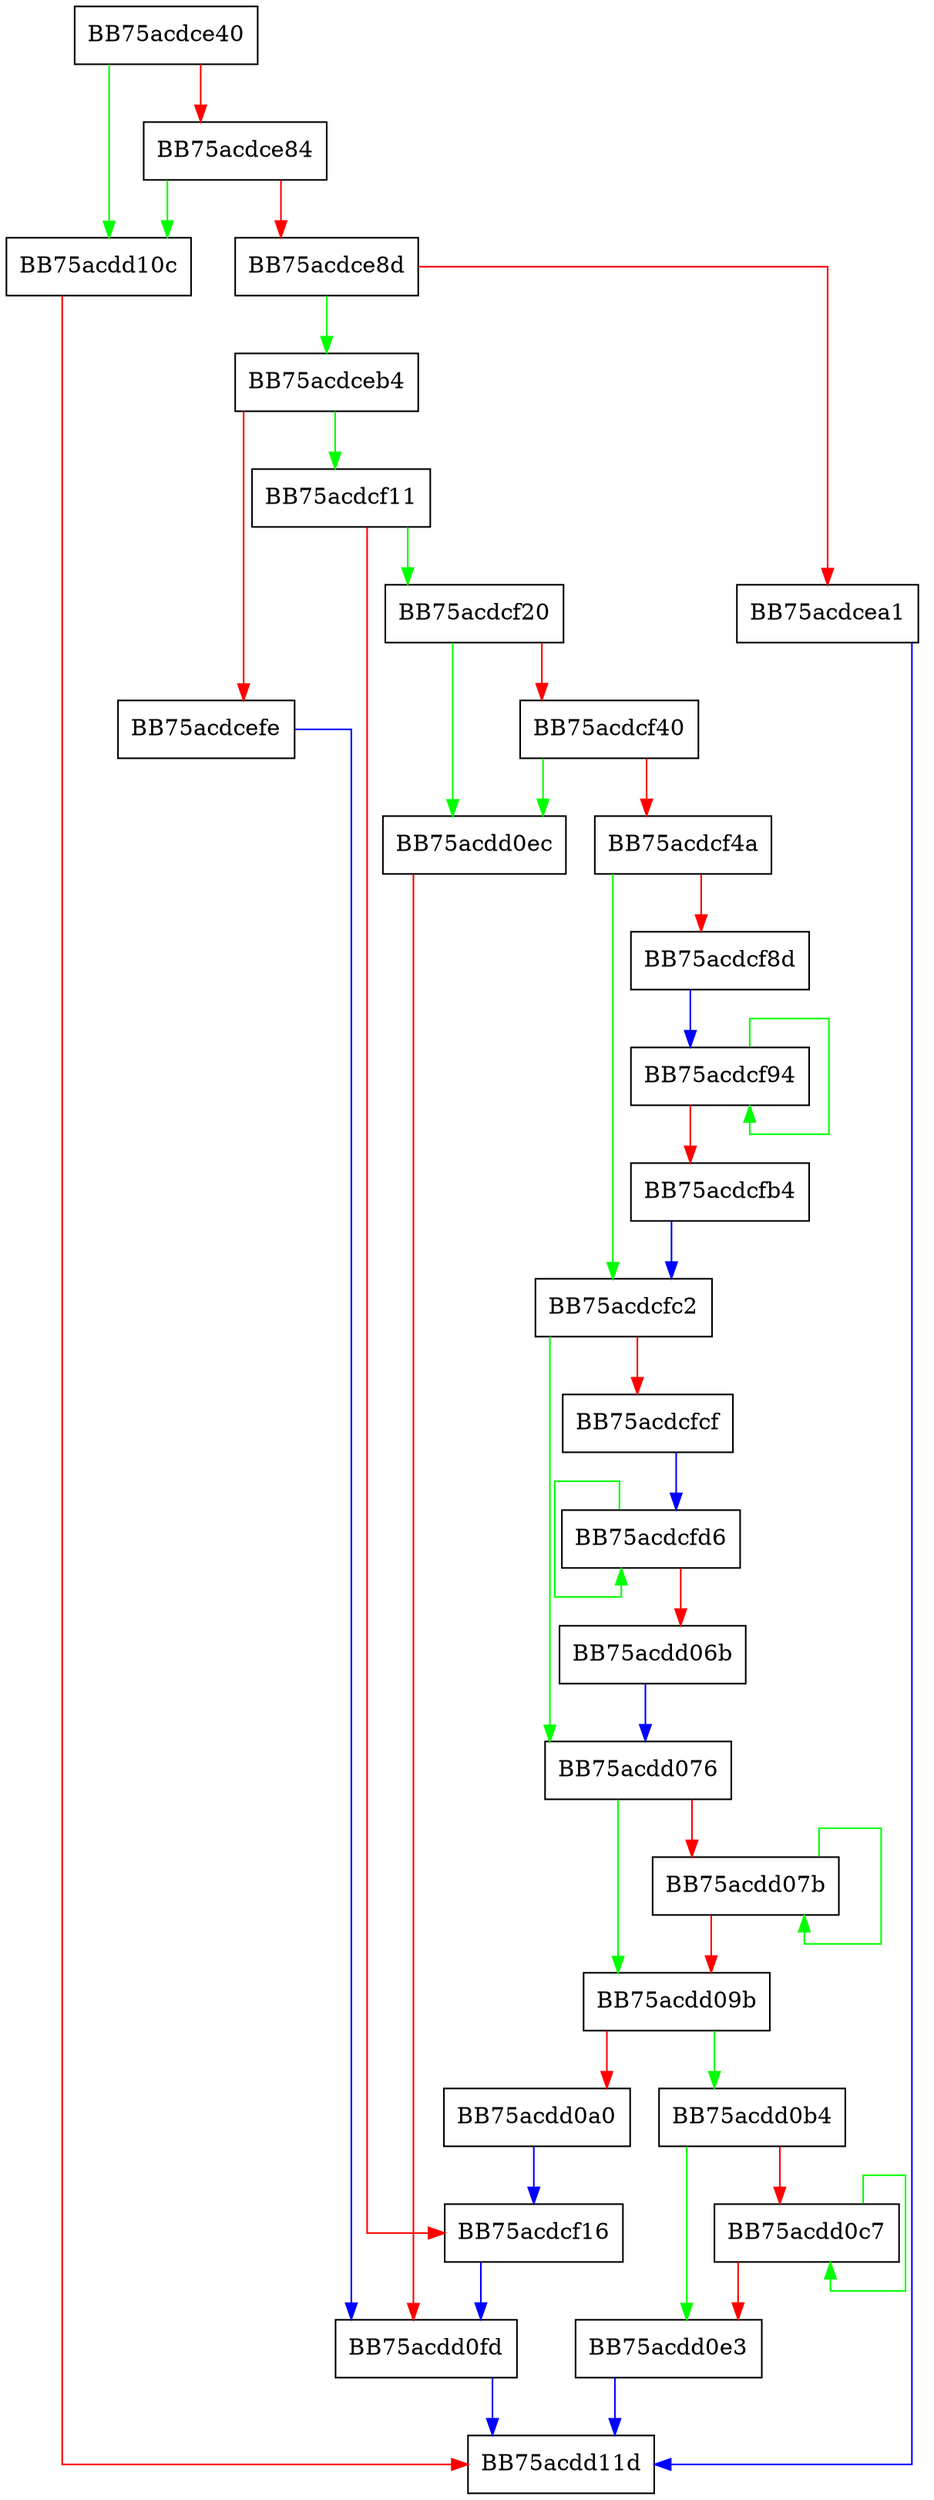 digraph OpenRemFileEx {
  node [shape="box"];
  graph [splines=ortho];
  BB75acdce40 -> BB75acdd10c [color="green"];
  BB75acdce40 -> BB75acdce84 [color="red"];
  BB75acdce84 -> BB75acdd10c [color="green"];
  BB75acdce84 -> BB75acdce8d [color="red"];
  BB75acdce8d -> BB75acdceb4 [color="green"];
  BB75acdce8d -> BB75acdcea1 [color="red"];
  BB75acdcea1 -> BB75acdd11d [color="blue"];
  BB75acdceb4 -> BB75acdcf11 [color="green"];
  BB75acdceb4 -> BB75acdcefe [color="red"];
  BB75acdcefe -> BB75acdd0fd [color="blue"];
  BB75acdcf11 -> BB75acdcf20 [color="green"];
  BB75acdcf11 -> BB75acdcf16 [color="red"];
  BB75acdcf16 -> BB75acdd0fd [color="blue"];
  BB75acdcf20 -> BB75acdd0ec [color="green"];
  BB75acdcf20 -> BB75acdcf40 [color="red"];
  BB75acdcf40 -> BB75acdd0ec [color="green"];
  BB75acdcf40 -> BB75acdcf4a [color="red"];
  BB75acdcf4a -> BB75acdcfc2 [color="green"];
  BB75acdcf4a -> BB75acdcf8d [color="red"];
  BB75acdcf8d -> BB75acdcf94 [color="blue"];
  BB75acdcf94 -> BB75acdcf94 [color="green"];
  BB75acdcf94 -> BB75acdcfb4 [color="red"];
  BB75acdcfb4 -> BB75acdcfc2 [color="blue"];
  BB75acdcfc2 -> BB75acdd076 [color="green"];
  BB75acdcfc2 -> BB75acdcfcf [color="red"];
  BB75acdcfcf -> BB75acdcfd6 [color="blue"];
  BB75acdcfd6 -> BB75acdcfd6 [color="green"];
  BB75acdcfd6 -> BB75acdd06b [color="red"];
  BB75acdd06b -> BB75acdd076 [color="blue"];
  BB75acdd076 -> BB75acdd09b [color="green"];
  BB75acdd076 -> BB75acdd07b [color="red"];
  BB75acdd07b -> BB75acdd07b [color="green"];
  BB75acdd07b -> BB75acdd09b [color="red"];
  BB75acdd09b -> BB75acdd0b4 [color="green"];
  BB75acdd09b -> BB75acdd0a0 [color="red"];
  BB75acdd0a0 -> BB75acdcf16 [color="blue"];
  BB75acdd0b4 -> BB75acdd0e3 [color="green"];
  BB75acdd0b4 -> BB75acdd0c7 [color="red"];
  BB75acdd0c7 -> BB75acdd0c7 [color="green"];
  BB75acdd0c7 -> BB75acdd0e3 [color="red"];
  BB75acdd0e3 -> BB75acdd11d [color="blue"];
  BB75acdd0ec -> BB75acdd0fd [color="red"];
  BB75acdd0fd -> BB75acdd11d [color="blue"];
  BB75acdd10c -> BB75acdd11d [color="red"];
}